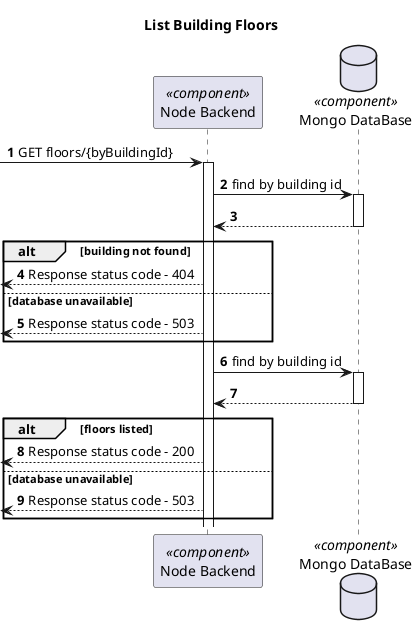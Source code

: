 @startuml Process View - Level 3

autonumber
skinparam packageStyle rect

title List Building Floors

participant "Node Backend" as BE <<component>>
database "Mongo DataBase" as DB <<component>>

-> BE: GET floors/{byBuildingId}

'Find by Building ID In Building Repository'

activate BE

BE -> DB: find by building id

activate DB

DB --> BE:

deactivate DB

alt building not found

  <-- BE: Response status code - 404

else database unavailable

  <-- BE: Response status code - 503

end


'Find by Building ID in Floor Repository'

activate BE

BE -> DB: find by building id

activate DB

DB --> BE:

deactivate DB

alt floors listed

  <-- BE: Response status code - 200

else database unavailable

  <-- BE: Response status code - 503

end

@enduml